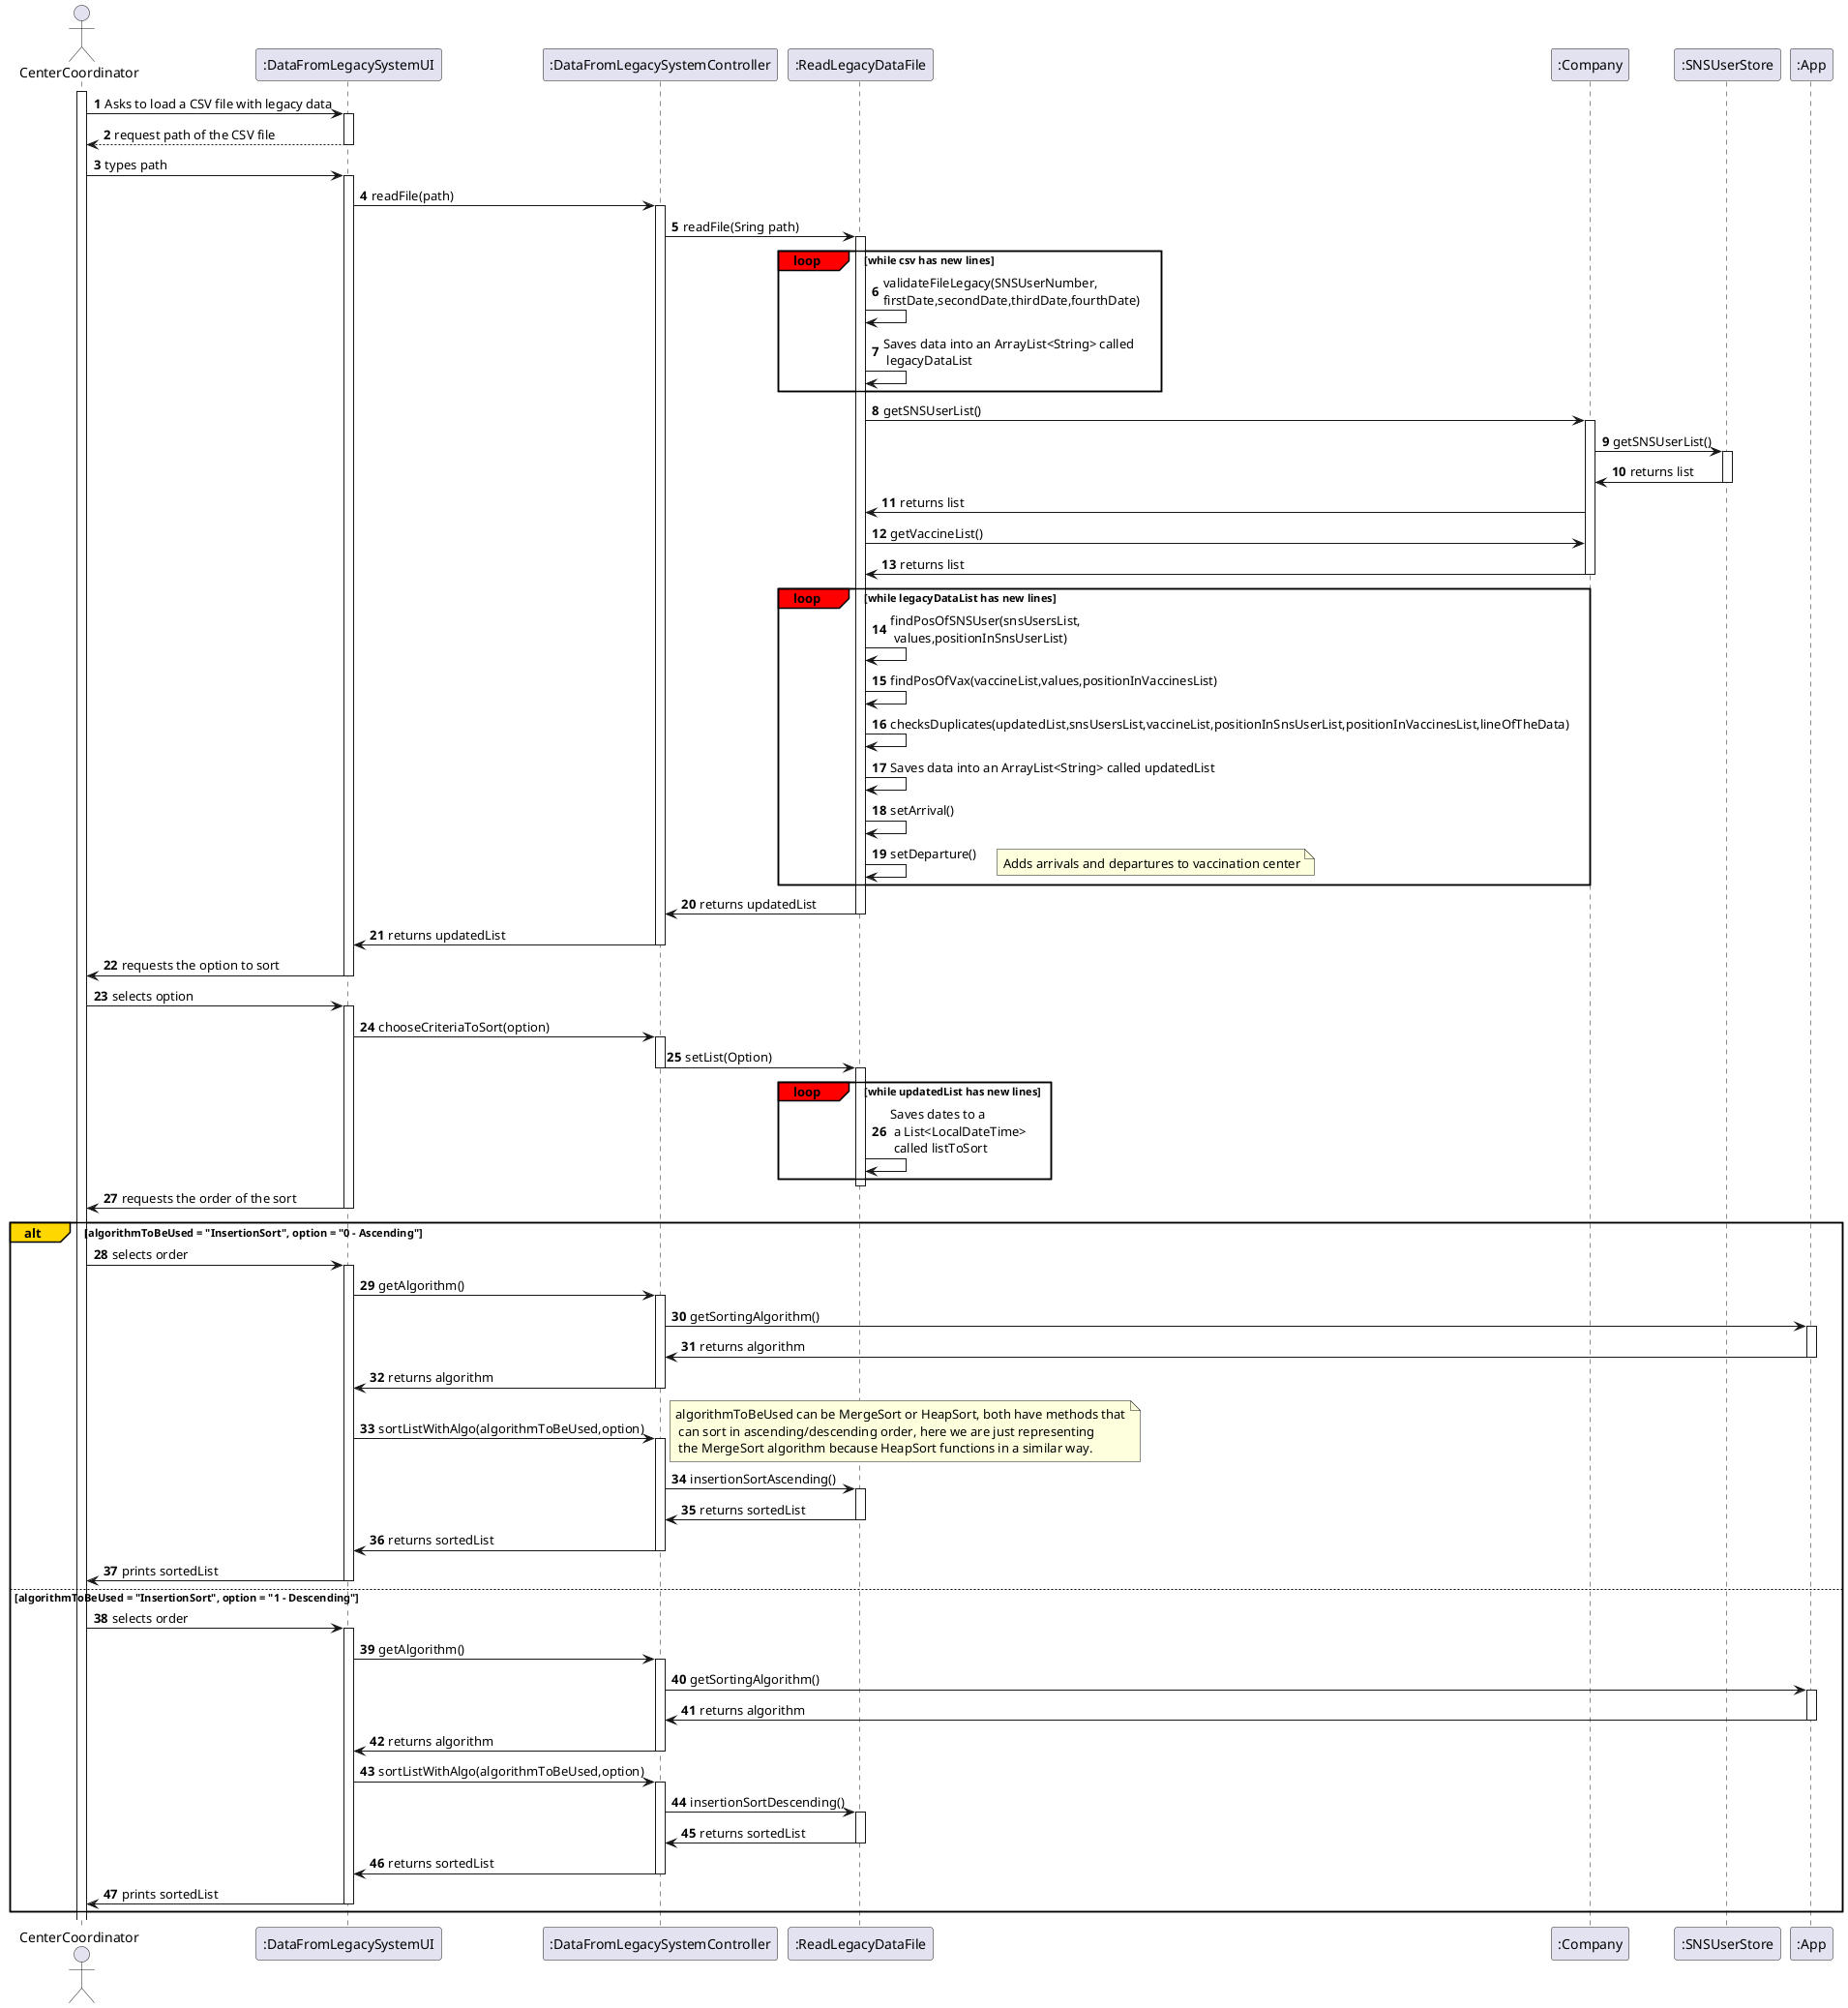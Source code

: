 

@startuml

autonumber
actor "CenterCoordinator" as CC
participant ":DataFromLegacySystemUI" as UI
participant ":DataFromLegacySystemController" as CTRL
participant ":ReadLegacyDataFile" as RDLF
participant ":Company" as Comp
participant ":SNSUserStore" as SNSStore
participant ":App" as App


activate CC
CC -> UI : Asks to load a CSV file with legacy data
activate UI



UI --> CC : request path of the CSV file
deactivate UI

CC -> UI : types path
activate UI


UI -> CTRL : readFile(path)

activate CTRL
CTRL -> RDLF : readFile(Sring path)


activate RDLF


loop#Red while csv has new lines
RDLF -> RDLF : validateFileLegacy(SNSUserNumber,\nfirstDate,secondDate,thirdDate,fourthDate)

RDLF -> RDLF : Saves data into an ArrayList<String> called\n legacyDataList

end loop


RDLF -> Comp : getSNSUserList()
activate Comp
Comp -> SNSStore : getSNSUserList()
activate SNSStore
SNSStore -> Comp : returns list
deactivate SNSStore
Comp -> RDLF : returns list
RDLF -> Comp : getVaccineList()
Comp -> RDLF : returns list
deactivate Comp
loop#Red while legacyDataList has new lines

RDLF -> RDLF : findPosOfSNSUser(snsUsersList,\n values,positionInSnsUserList)



deactivate Comp
RDLF -> RDLF : findPosOfVax(vaccineList,values,positionInVaccinesList)

RDLF -> RDLF : checksDuplicates(updatedList,snsUsersList,vaccineList,positionInSnsUserList,positionInVaccinesList,lineOfTheData)

RDLF -> RDLF : Saves data into an ArrayList<String> called updatedList

RDLF -> RDLF : setArrival()
RDLF -> RDLF : setDeparture()
note right : Adds arrivals and departures to vaccination center
end loop
RDLF -> CTRL : returns updatedList
deactivate RDLF
CTRL -> UI : returns updatedList
deactivate CTRL




UI -> CC : requests the option to sort
deactivate UI

deactivate UI
CC -> UI : selects option
activate UI

UI -> CTRL : chooseCriteriaToSort(option)
activate CTRL
CTRL -> RDLF : setList(Option)
deactivate CTRL
activate RDLF
loop#Red while updatedList has new lines
RDLF -> RDLF : Saves dates to a \n a List<LocalDateTime> \n called listToSort
end loop
deactivate RDLF
UI -> CC: requests the order of the sort
deactivate UI
alt#Gold algorithmToBeUsed = "InsertionSort", option = "0 - Ascending"
CC -> UI: selects order
activate UI

UI -> CTRL : getAlgorithm()
activate CTRL
CTRL -> App : getSortingAlgorithm()

activate App
App -> CTRL : returns algorithm
deactivate App
CTRL->UI : returns algorithm


deactivate CTRL


UI -> CTRL: sortListWithAlgo(algorithmToBeUsed,option)
note right: algorithmToBeUsed can be MergeSort or HeapSort, both have methods that\n can sort in ascending/descending order, here we are just representing \n the MergeSort algorithm because HeapSort functions in a similar way.
activate CTRL

CTRL -> RDLF : insertionSortAscending()
activate RDLF



RDLF -> CTRL : returns sortedList
deactivate RDLF
CTRL -> UI : returns sortedList

deactivate CTRL

UI -> CC : prints sortedList
deactivate UI
else algorithmToBeUsed = "InsertionSort", option = "1 - Descending"
CC -> UI: selects order
activate UI


UI -> CTRL : getAlgorithm()
activate CTRL
CTRL -> App : getSortingAlgorithm()

activate App
App->CTRL : returns algorithm
deactivate App
CTRL->UI : returns algorithm

deactivate CTRL


UI -> CTRL: sortListWithAlgo(algorithmToBeUsed,option)
activate CTRL

CTRL -> RDLF : insertionSortDescending()
activate RDLF

RDLF -> CTRL : returns sortedList
deactivate RDLF
CTRL -> UI : returns sortedList

deactivate CTRL
UI -> CC : prints sortedList
deactivate UI
end alt

@enduml